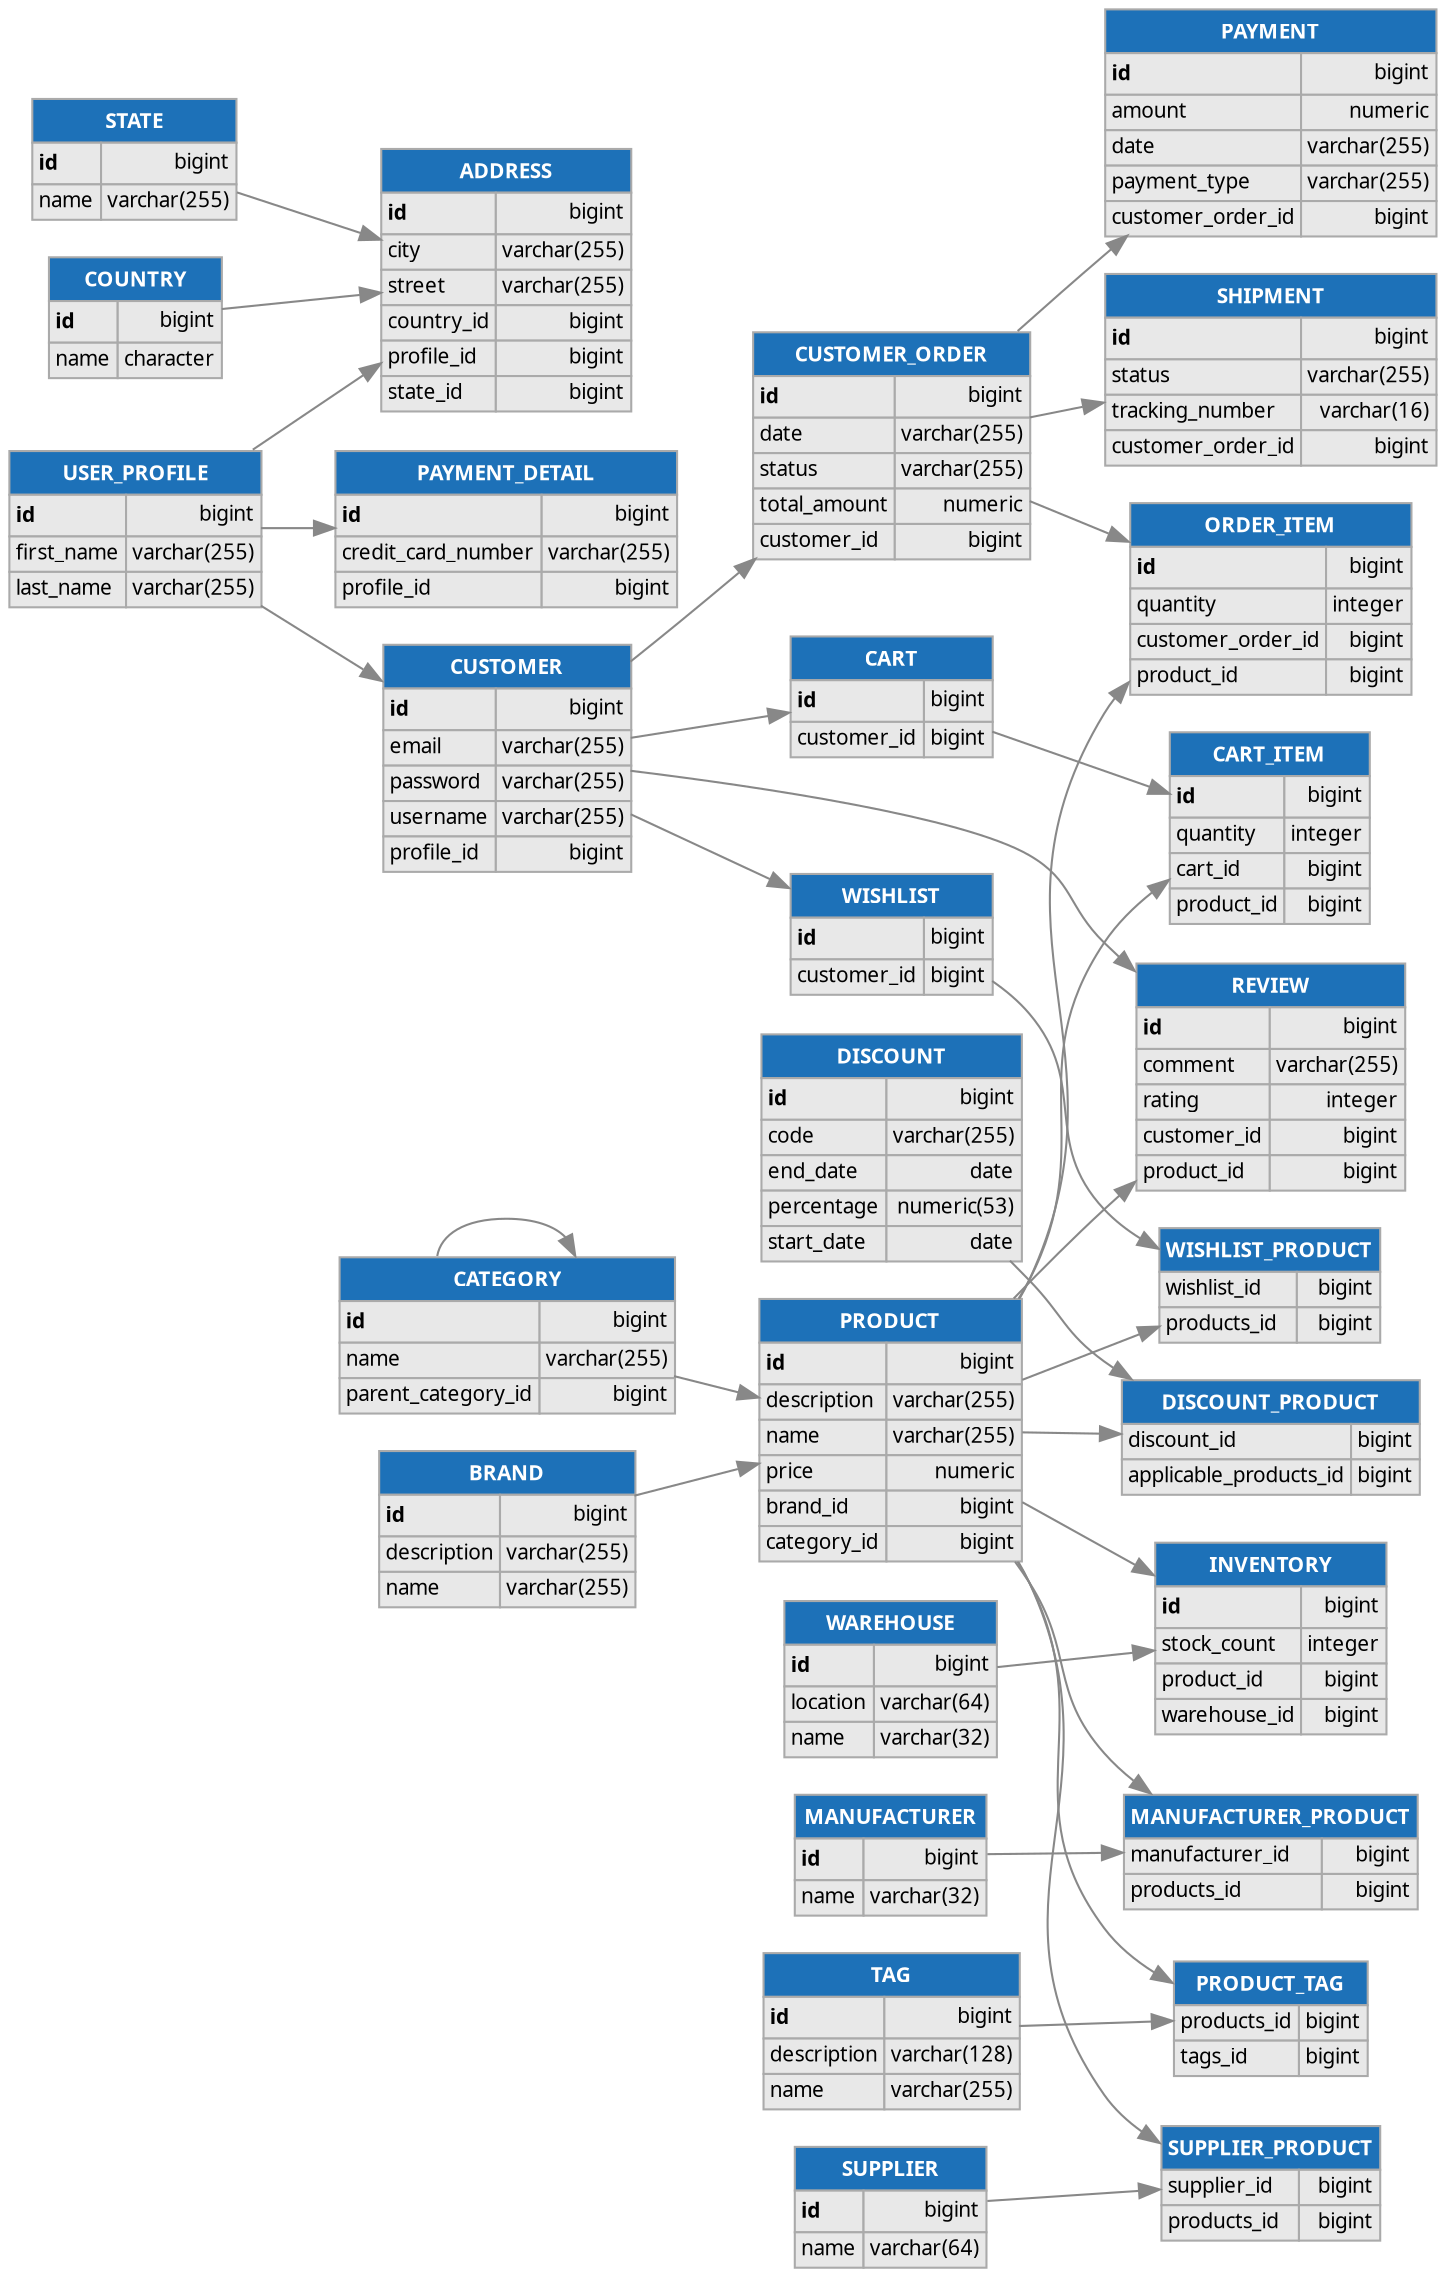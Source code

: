 digraph ERD {
graph[rankdir=LR, splines=true];
node [shape=record, fontsize=10, fontname="Verdana"];
edge [style=solid, color="#888888"];
"address" [shape=none, margin=0, label=<<table border="0" cellborder="1" cellspacing="0" cellpadding="2">
<tr><td height="21" valign="bottom" colspan="2" bgcolor="#1d71b8" color="#aaaaaa" fontname="Helvetica, sans-serif"><font color="white"><b>ADDRESS</b></font></td></tr>
<tr><td  valign="bottom" height="20" bgcolor="#e8e8e8" color="#aaaaaa" align="left"><b>id</b></td><td bgcolor="#e8e8e8"  color="#aaaaaa" align="right">bigint</td></tr>
<tr><td  bgcolor="#e8e8e8" color="#aaaaaa" align="left">city</td><td bgcolor="#e8e8e8"  color="#aaaaaa" align="right">varchar(255)</td></tr>
<tr><td  bgcolor="#e8e8e8" color="#aaaaaa" align="left">street</td><td bgcolor="#e8e8e8"  color="#aaaaaa" align="right">varchar(255)</td></tr>
<tr><td  bgcolor="#e8e8e8" color="#aaaaaa" align="left">country_id</td><td bgcolor="#e8e8e8"  color="#aaaaaa" align="right">bigint</td></tr>
<tr><td  bgcolor="#e8e8e8" color="#aaaaaa" align="left">profile_id</td><td bgcolor="#e8e8e8"  color="#aaaaaa" align="right">bigint</td></tr>
<tr><td  bgcolor="#e8e8e8" color="#aaaaaa" align="left">state_id</td><td bgcolor="#e8e8e8"  color="#aaaaaa" align="right">bigint</td></tr>
</table>>];
"brand" [shape=none, margin=0, label=<<table border="0" cellborder="1" cellspacing="0" cellpadding="2">
<tr><td height="21" valign="bottom" colspan="2" bgcolor="#1d71b8" color="#aaaaaa" fontname="Helvetica, sans-serif"><font color="white"><b>BRAND</b></font></td></tr>
<tr><td  valign="bottom" height="20" bgcolor="#e8e8e8" color="#aaaaaa" align="left"><b>id</b></td><td bgcolor="#e8e8e8"  color="#aaaaaa" align="right">bigint</td></tr>
<tr><td  bgcolor="#e8e8e8" color="#aaaaaa" align="left">description</td><td bgcolor="#e8e8e8"  color="#aaaaaa" align="right">varchar(255)</td></tr>
<tr><td  bgcolor="#e8e8e8" color="#aaaaaa" align="left">name</td><td bgcolor="#e8e8e8"  color="#aaaaaa" align="right">varchar(255)</td></tr>
</table>>];
"cart" [shape=none, margin=0, label=<<table border="0" cellborder="1" cellspacing="0" cellpadding="2">
<tr><td height="21" valign="bottom" colspan="2" bgcolor="#1d71b8" color="#aaaaaa" fontname="Helvetica, sans-serif"><font color="white"><b>CART</b></font></td></tr>
<tr><td  valign="bottom" height="20" bgcolor="#e8e8e8" color="#aaaaaa" align="left"><b>id</b></td><td bgcolor="#e8e8e8"  color="#aaaaaa" align="right">bigint</td></tr>
<tr><td  bgcolor="#e8e8e8" color="#aaaaaa" align="left">customer_id</td><td bgcolor="#e8e8e8"  color="#aaaaaa" align="right">bigint</td></tr>
</table>>];
"cart_item" [shape=none, margin=0, label=<<table border="0" cellborder="1" cellspacing="0" cellpadding="2">
<tr><td height="21" valign="bottom" colspan="2" bgcolor="#1d71b8" color="#aaaaaa" fontname="Helvetica, sans-serif"><font color="white"><b>CART_ITEM</b></font></td></tr>
<tr><td  valign="bottom" height="20" bgcolor="#e8e8e8" color="#aaaaaa" align="left"><b>id</b></td><td bgcolor="#e8e8e8"  color="#aaaaaa" align="right">bigint</td></tr>
<tr><td  bgcolor="#e8e8e8" color="#aaaaaa" align="left">quantity</td><td bgcolor="#e8e8e8"  color="#aaaaaa" align="right">integer</td></tr>
<tr><td  bgcolor="#e8e8e8" color="#aaaaaa" align="left">cart_id</td><td bgcolor="#e8e8e8"  color="#aaaaaa" align="right">bigint</td></tr>
<tr><td  bgcolor="#e8e8e8" color="#aaaaaa" align="left">product_id</td><td bgcolor="#e8e8e8"  color="#aaaaaa" align="right">bigint</td></tr>
</table>>];
"category" [shape=none, margin=0, label=<<table border="0" cellborder="1" cellspacing="0" cellpadding="2">
<tr><td height="21" valign="bottom" colspan="2" bgcolor="#1d71b8" color="#aaaaaa" fontname="Helvetica, sans-serif"><font color="white"><b>CATEGORY</b></font></td></tr>
<tr><td  valign="bottom" height="20" bgcolor="#e8e8e8" color="#aaaaaa" align="left"><b>id</b></td><td bgcolor="#e8e8e8"  color="#aaaaaa" align="right">bigint</td></tr>
<tr><td  bgcolor="#e8e8e8" color="#aaaaaa" align="left">name</td><td bgcolor="#e8e8e8"  color="#aaaaaa" align="right">varchar(255)</td></tr>
<tr><td  bgcolor="#e8e8e8" color="#aaaaaa" align="left">parent_category_id</td><td bgcolor="#e8e8e8"  color="#aaaaaa" align="right">bigint</td></tr>
</table>>];
"country" [shape=none, margin=0, label=<<table border="0" cellborder="1" cellspacing="0" cellpadding="2">
<tr><td height="21" valign="bottom" colspan="2" bgcolor="#1d71b8" color="#aaaaaa" fontname="Helvetica, sans-serif"><font color="white"><b>COUNTRY</b></font></td></tr>
<tr><td  valign="bottom" height="20" bgcolor="#e8e8e8" color="#aaaaaa" align="left"><b>id</b></td><td bgcolor="#e8e8e8"  color="#aaaaaa" align="right">bigint</td></tr>
<tr><td  bgcolor="#e8e8e8" color="#aaaaaa" align="left">name</td><td bgcolor="#e8e8e8"  color="#aaaaaa" align="right">character</td></tr>
</table>>];
"customer" [shape=none, margin=0, label=<<table border="0" cellborder="1" cellspacing="0" cellpadding="2">
<tr><td height="21" valign="bottom" colspan="2" bgcolor="#1d71b8" color="#aaaaaa" fontname="Helvetica, sans-serif"><font color="white"><b>CUSTOMER</b></font></td></tr>
<tr><td  valign="bottom" height="20" bgcolor="#e8e8e8" color="#aaaaaa" align="left"><b>id</b></td><td bgcolor="#e8e8e8"  color="#aaaaaa" align="right">bigint</td></tr>
<tr><td  bgcolor="#e8e8e8" color="#aaaaaa" align="left">email</td><td bgcolor="#e8e8e8"  color="#aaaaaa" align="right">varchar(255)</td></tr>
<tr><td  bgcolor="#e8e8e8" color="#aaaaaa" align="left">password</td><td bgcolor="#e8e8e8"  color="#aaaaaa" align="right">varchar(255)</td></tr>
<tr><td  bgcolor="#e8e8e8" color="#aaaaaa" align="left">username</td><td bgcolor="#e8e8e8"  color="#aaaaaa" align="right">varchar(255)</td></tr>
<tr><td  bgcolor="#e8e8e8" color="#aaaaaa" align="left">profile_id</td><td bgcolor="#e8e8e8"  color="#aaaaaa" align="right">bigint</td></tr>
</table>>];
"customer_order" [shape=none, margin=0, label=<<table border="0" cellborder="1" cellspacing="0" cellpadding="2">
<tr><td height="21" valign="bottom" colspan="2" bgcolor="#1d71b8" color="#aaaaaa" fontname="Helvetica, sans-serif"><font color="white"><b>CUSTOMER_ORDER</b></font></td></tr>
<tr><td  valign="bottom" height="20" bgcolor="#e8e8e8" color="#aaaaaa" align="left"><b>id</b></td><td bgcolor="#e8e8e8"  color="#aaaaaa" align="right">bigint</td></tr>
<tr><td  bgcolor="#e8e8e8" color="#aaaaaa" align="left">date</td><td bgcolor="#e8e8e8"  color="#aaaaaa" align="right">varchar(255)</td></tr>
<tr><td  bgcolor="#e8e8e8" color="#aaaaaa" align="left">status</td><td bgcolor="#e8e8e8"  color="#aaaaaa" align="right">varchar(255)</td></tr>
<tr><td  bgcolor="#e8e8e8" color="#aaaaaa" align="left">total_amount</td><td bgcolor="#e8e8e8"  color="#aaaaaa" align="right">numeric</td></tr>
<tr><td  bgcolor="#e8e8e8" color="#aaaaaa" align="left">customer_id</td><td bgcolor="#e8e8e8"  color="#aaaaaa" align="right">bigint</td></tr>
</table>>];
"discount" [shape=none, margin=0, label=<<table border="0" cellborder="1" cellspacing="0" cellpadding="2">
<tr><td height="21" valign="bottom" colspan="2" bgcolor="#1d71b8" color="#aaaaaa" fontname="Helvetica, sans-serif"><font color="white"><b>DISCOUNT</b></font></td></tr>
<tr><td  valign="bottom" height="20" bgcolor="#e8e8e8" color="#aaaaaa" align="left"><b>id</b></td><td bgcolor="#e8e8e8"  color="#aaaaaa" align="right">bigint</td></tr>
<tr><td  bgcolor="#e8e8e8" color="#aaaaaa" align="left">code</td><td bgcolor="#e8e8e8"  color="#aaaaaa" align="right">varchar(255)</td></tr>
<tr><td  bgcolor="#e8e8e8" color="#aaaaaa" align="left">end_date</td><td bgcolor="#e8e8e8"  color="#aaaaaa" align="right">date</td></tr>
<tr><td  bgcolor="#e8e8e8" color="#aaaaaa" align="left">percentage</td><td bgcolor="#e8e8e8"  color="#aaaaaa" align="right">numeric(53)</td></tr>
<tr><td  bgcolor="#e8e8e8" color="#aaaaaa" align="left">start_date</td><td bgcolor="#e8e8e8"  color="#aaaaaa" align="right">date</td></tr>
</table>>];
"discount_product" [shape=none, margin=0, label=<<table border="0" cellborder="1" cellspacing="0" cellpadding="2">
<tr><td height="21" valign="bottom" colspan="2" bgcolor="#1d71b8" color="#aaaaaa" fontname="Helvetica, sans-serif"><font color="white"><b>DISCOUNT_PRODUCT</b></font></td></tr>
<tr><td  bgcolor="#e8e8e8" color="#aaaaaa" align="left">discount_id</td><td bgcolor="#e8e8e8"  color="#aaaaaa" align="right">bigint</td></tr>
<tr><td  bgcolor="#e8e8e8" color="#aaaaaa" align="left">applicable_products_id</td><td bgcolor="#e8e8e8"  color="#aaaaaa" align="right">bigint</td></tr>
</table>>];
"inventory" [shape=none, margin=0, label=<<table border="0" cellborder="1" cellspacing="0" cellpadding="2">
<tr><td height="21" valign="bottom" colspan="2" bgcolor="#1d71b8" color="#aaaaaa" fontname="Helvetica, sans-serif"><font color="white"><b>INVENTORY</b></font></td></tr>
<tr><td  valign="bottom" height="20" bgcolor="#e8e8e8" color="#aaaaaa" align="left"><b>id</b></td><td bgcolor="#e8e8e8"  color="#aaaaaa" align="right">bigint</td></tr>
<tr><td  bgcolor="#e8e8e8" color="#aaaaaa" align="left">stock_count</td><td bgcolor="#e8e8e8"  color="#aaaaaa" align="right">integer</td></tr>
<tr><td  bgcolor="#e8e8e8" color="#aaaaaa" align="left">product_id</td><td bgcolor="#e8e8e8"  color="#aaaaaa" align="right">bigint</td></tr>
<tr><td  bgcolor="#e8e8e8" color="#aaaaaa" align="left">warehouse_id</td><td bgcolor="#e8e8e8"  color="#aaaaaa" align="right">bigint</td></tr>
</table>>];
"manufacturer" [shape=none, margin=0, label=<<table border="0" cellborder="1" cellspacing="0" cellpadding="2">
<tr><td height="21" valign="bottom" colspan="2" bgcolor="#1d71b8" color="#aaaaaa" fontname="Helvetica, sans-serif"><font color="white"><b>MANUFACTURER</b></font></td></tr>
<tr><td  valign="bottom" height="20" bgcolor="#e8e8e8" color="#aaaaaa" align="left"><b>id</b></td><td bgcolor="#e8e8e8"  color="#aaaaaa" align="right">bigint</td></tr>
<tr><td  bgcolor="#e8e8e8" color="#aaaaaa" align="left">name</td><td bgcolor="#e8e8e8"  color="#aaaaaa" align="right">varchar(32)</td></tr>
</table>>];
"manufacturer_product" [shape=none, margin=0, label=<<table border="0" cellborder="1" cellspacing="0" cellpadding="2">
<tr><td height="21" valign="bottom" colspan="2" bgcolor="#1d71b8" color="#aaaaaa" fontname="Helvetica, sans-serif"><font color="white"><b>MANUFACTURER_PRODUCT</b></font></td></tr>
<tr><td  bgcolor="#e8e8e8" color="#aaaaaa" align="left">manufacturer_id</td><td bgcolor="#e8e8e8"  color="#aaaaaa" align="right">bigint</td></tr>
<tr><td  bgcolor="#e8e8e8" color="#aaaaaa" align="left">products_id</td><td bgcolor="#e8e8e8"  color="#aaaaaa" align="right">bigint</td></tr>
</table>>];
"order_item" [shape=none, margin=0, label=<<table border="0" cellborder="1" cellspacing="0" cellpadding="2">
<tr><td height="21" valign="bottom" colspan="2" bgcolor="#1d71b8" color="#aaaaaa" fontname="Helvetica, sans-serif"><font color="white"><b>ORDER_ITEM</b></font></td></tr>
<tr><td  valign="bottom" height="20" bgcolor="#e8e8e8" color="#aaaaaa" align="left"><b>id</b></td><td bgcolor="#e8e8e8"  color="#aaaaaa" align="right">bigint</td></tr>
<tr><td  bgcolor="#e8e8e8" color="#aaaaaa" align="left">quantity</td><td bgcolor="#e8e8e8"  color="#aaaaaa" align="right">integer</td></tr>
<tr><td  bgcolor="#e8e8e8" color="#aaaaaa" align="left">customer_order_id</td><td bgcolor="#e8e8e8"  color="#aaaaaa" align="right">bigint</td></tr>
<tr><td  bgcolor="#e8e8e8" color="#aaaaaa" align="left">product_id</td><td bgcolor="#e8e8e8"  color="#aaaaaa" align="right">bigint</td></tr>
</table>>];
"payment" [shape=none, margin=0, label=<<table border="0" cellborder="1" cellspacing="0" cellpadding="2">
<tr><td height="21" valign="bottom" colspan="2" bgcolor="#1d71b8" color="#aaaaaa" fontname="Helvetica, sans-serif"><font color="white"><b>PAYMENT</b></font></td></tr>
<tr><td  valign="bottom" height="20" bgcolor="#e8e8e8" color="#aaaaaa" align="left"><b>id</b></td><td bgcolor="#e8e8e8"  color="#aaaaaa" align="right">bigint</td></tr>
<tr><td  bgcolor="#e8e8e8" color="#aaaaaa" align="left">amount</td><td bgcolor="#e8e8e8"  color="#aaaaaa" align="right">numeric</td></tr>
<tr><td  bgcolor="#e8e8e8" color="#aaaaaa" align="left">date</td><td bgcolor="#e8e8e8"  color="#aaaaaa" align="right">varchar(255)</td></tr>
<tr><td  bgcolor="#e8e8e8" color="#aaaaaa" align="left">payment_type</td><td bgcolor="#e8e8e8"  color="#aaaaaa" align="right">varchar(255)</td></tr>
<tr><td  bgcolor="#e8e8e8" color="#aaaaaa" align="left">customer_order_id</td><td bgcolor="#e8e8e8"  color="#aaaaaa" align="right">bigint</td></tr>
</table>>];
"payment_detail" [shape=none, margin=0, label=<<table border="0" cellborder="1" cellspacing="0" cellpadding="2">
<tr><td height="21" valign="bottom" colspan="2" bgcolor="#1d71b8" color="#aaaaaa" fontname="Helvetica, sans-serif"><font color="white"><b>PAYMENT_DETAIL</b></font></td></tr>
<tr><td  valign="bottom" height="20" bgcolor="#e8e8e8" color="#aaaaaa" align="left"><b>id</b></td><td bgcolor="#e8e8e8"  color="#aaaaaa" align="right">bigint</td></tr>
<tr><td  bgcolor="#e8e8e8" color="#aaaaaa" align="left">credit_card_number</td><td bgcolor="#e8e8e8"  color="#aaaaaa" align="right">varchar(255)</td></tr>
<tr><td  bgcolor="#e8e8e8" color="#aaaaaa" align="left">profile_id</td><td bgcolor="#e8e8e8"  color="#aaaaaa" align="right">bigint</td></tr>
</table>>];
"product" [shape=none, margin=0, label=<<table border="0" cellborder="1" cellspacing="0" cellpadding="2">
<tr><td height="21" valign="bottom" colspan="2" bgcolor="#1d71b8" color="#aaaaaa" fontname="Helvetica, sans-serif"><font color="white"><b>PRODUCT</b></font></td></tr>
<tr><td  valign="bottom" height="20" bgcolor="#e8e8e8" color="#aaaaaa" align="left"><b>id</b></td><td bgcolor="#e8e8e8"  color="#aaaaaa" align="right">bigint</td></tr>
<tr><td  bgcolor="#e8e8e8" color="#aaaaaa" align="left">description</td><td bgcolor="#e8e8e8"  color="#aaaaaa" align="right">varchar(255)</td></tr>
<tr><td  bgcolor="#e8e8e8" color="#aaaaaa" align="left">name</td><td bgcolor="#e8e8e8"  color="#aaaaaa" align="right">varchar(255)</td></tr>
<tr><td  bgcolor="#e8e8e8" color="#aaaaaa" align="left">price</td><td bgcolor="#e8e8e8"  color="#aaaaaa" align="right">numeric</td></tr>
<tr><td  bgcolor="#e8e8e8" color="#aaaaaa" align="left">brand_id</td><td bgcolor="#e8e8e8"  color="#aaaaaa" align="right">bigint</td></tr>
<tr><td  bgcolor="#e8e8e8" color="#aaaaaa" align="left">category_id</td><td bgcolor="#e8e8e8"  color="#aaaaaa" align="right">bigint</td></tr>
</table>>];
"product_tag" [shape=none, margin=0, label=<<table border="0" cellborder="1" cellspacing="0" cellpadding="2">
<tr><td height="21" valign="bottom" colspan="2" bgcolor="#1d71b8" color="#aaaaaa" fontname="Helvetica, sans-serif"><font color="white"><b>PRODUCT_TAG</b></font></td></tr>
<tr><td  bgcolor="#e8e8e8" color="#aaaaaa" align="left">products_id</td><td bgcolor="#e8e8e8"  color="#aaaaaa" align="right">bigint</td></tr>
<tr><td  bgcolor="#e8e8e8" color="#aaaaaa" align="left">tags_id</td><td bgcolor="#e8e8e8"  color="#aaaaaa" align="right">bigint</td></tr>
</table>>];
"review" [shape=none, margin=0, label=<<table border="0" cellborder="1" cellspacing="0" cellpadding="2">
<tr><td height="21" valign="bottom" colspan="2" bgcolor="#1d71b8" color="#aaaaaa" fontname="Helvetica, sans-serif"><font color="white"><b>REVIEW</b></font></td></tr>
<tr><td  valign="bottom" height="20" bgcolor="#e8e8e8" color="#aaaaaa" align="left"><b>id</b></td><td bgcolor="#e8e8e8"  color="#aaaaaa" align="right">bigint</td></tr>
<tr><td  bgcolor="#e8e8e8" color="#aaaaaa" align="left">comment</td><td bgcolor="#e8e8e8"  color="#aaaaaa" align="right">varchar(255)</td></tr>
<tr><td  bgcolor="#e8e8e8" color="#aaaaaa" align="left">rating</td><td bgcolor="#e8e8e8"  color="#aaaaaa" align="right">integer</td></tr>
<tr><td  bgcolor="#e8e8e8" color="#aaaaaa" align="left">customer_id</td><td bgcolor="#e8e8e8"  color="#aaaaaa" align="right">bigint</td></tr>
<tr><td  bgcolor="#e8e8e8" color="#aaaaaa" align="left">product_id</td><td bgcolor="#e8e8e8"  color="#aaaaaa" align="right">bigint</td></tr>
</table>>];
"shipment" [shape=none, margin=0, label=<<table border="0" cellborder="1" cellspacing="0" cellpadding="2">
<tr><td height="21" valign="bottom" colspan="2" bgcolor="#1d71b8" color="#aaaaaa" fontname="Helvetica, sans-serif"><font color="white"><b>SHIPMENT</b></font></td></tr>
<tr><td  valign="bottom" height="20" bgcolor="#e8e8e8" color="#aaaaaa" align="left"><b>id</b></td><td bgcolor="#e8e8e8"  color="#aaaaaa" align="right">bigint</td></tr>
<tr><td  bgcolor="#e8e8e8" color="#aaaaaa" align="left">status</td><td bgcolor="#e8e8e8"  color="#aaaaaa" align="right">varchar(255)</td></tr>
<tr><td  bgcolor="#e8e8e8" color="#aaaaaa" align="left">tracking_number</td><td bgcolor="#e8e8e8"  color="#aaaaaa" align="right">varchar(16)</td></tr>
<tr><td  bgcolor="#e8e8e8" color="#aaaaaa" align="left">customer_order_id</td><td bgcolor="#e8e8e8"  color="#aaaaaa" align="right">bigint</td></tr>
</table>>];
"state" [shape=none, margin=0, label=<<table border="0" cellborder="1" cellspacing="0" cellpadding="2">
<tr><td height="21" valign="bottom" colspan="2" bgcolor="#1d71b8" color="#aaaaaa" fontname="Helvetica, sans-serif"><font color="white"><b>STATE</b></font></td></tr>
<tr><td  valign="bottom" height="20" bgcolor="#e8e8e8" color="#aaaaaa" align="left"><b>id</b></td><td bgcolor="#e8e8e8"  color="#aaaaaa" align="right">bigint</td></tr>
<tr><td  bgcolor="#e8e8e8" color="#aaaaaa" align="left">name</td><td bgcolor="#e8e8e8"  color="#aaaaaa" align="right">varchar(255)</td></tr>
</table>>];
"supplier" [shape=none, margin=0, label=<<table border="0" cellborder="1" cellspacing="0" cellpadding="2">
<tr><td height="21" valign="bottom" colspan="2" bgcolor="#1d71b8" color="#aaaaaa" fontname="Helvetica, sans-serif"><font color="white"><b>SUPPLIER</b></font></td></tr>
<tr><td  valign="bottom" height="20" bgcolor="#e8e8e8" color="#aaaaaa" align="left"><b>id</b></td><td bgcolor="#e8e8e8"  color="#aaaaaa" align="right">bigint</td></tr>
<tr><td  bgcolor="#e8e8e8" color="#aaaaaa" align="left">name</td><td bgcolor="#e8e8e8"  color="#aaaaaa" align="right">varchar(64)</td></tr>
</table>>];
"supplier_product" [shape=none, margin=0, label=<<table border="0" cellborder="1" cellspacing="0" cellpadding="2">
<tr><td height="21" valign="bottom" colspan="2" bgcolor="#1d71b8" color="#aaaaaa" fontname="Helvetica, sans-serif"><font color="white"><b>SUPPLIER_PRODUCT</b></font></td></tr>
<tr><td  bgcolor="#e8e8e8" color="#aaaaaa" align="left">supplier_id</td><td bgcolor="#e8e8e8"  color="#aaaaaa" align="right">bigint</td></tr>
<tr><td  bgcolor="#e8e8e8" color="#aaaaaa" align="left">products_id</td><td bgcolor="#e8e8e8"  color="#aaaaaa" align="right">bigint</td></tr>
</table>>];
"tag" [shape=none, margin=0, label=<<table border="0" cellborder="1" cellspacing="0" cellpadding="2">
<tr><td height="21" valign="bottom" colspan="2" bgcolor="#1d71b8" color="#aaaaaa" fontname="Helvetica, sans-serif"><font color="white"><b>TAG</b></font></td></tr>
<tr><td  valign="bottom" height="20" bgcolor="#e8e8e8" color="#aaaaaa" align="left"><b>id</b></td><td bgcolor="#e8e8e8"  color="#aaaaaa" align="right">bigint</td></tr>
<tr><td  bgcolor="#e8e8e8" color="#aaaaaa" align="left">description</td><td bgcolor="#e8e8e8"  color="#aaaaaa" align="right">varchar(128)</td></tr>
<tr><td  bgcolor="#e8e8e8" color="#aaaaaa" align="left">name</td><td bgcolor="#e8e8e8"  color="#aaaaaa" align="right">varchar(255)</td></tr>
</table>>];
"user_profile" [shape=none, margin=0, label=<<table border="0" cellborder="1" cellspacing="0" cellpadding="2">
<tr><td height="21" valign="bottom" colspan="2" bgcolor="#1d71b8" color="#aaaaaa" fontname="Helvetica, sans-serif"><font color="white"><b>USER_PROFILE</b></font></td></tr>
<tr><td  valign="bottom" height="20" bgcolor="#e8e8e8" color="#aaaaaa" align="left"><b>id</b></td><td bgcolor="#e8e8e8"  color="#aaaaaa" align="right">bigint</td></tr>
<tr><td  bgcolor="#e8e8e8" color="#aaaaaa" align="left">first_name</td><td bgcolor="#e8e8e8"  color="#aaaaaa" align="right">varchar(255)</td></tr>
<tr><td  bgcolor="#e8e8e8" color="#aaaaaa" align="left">last_name</td><td bgcolor="#e8e8e8"  color="#aaaaaa" align="right">varchar(255)</td></tr>
</table>>];
"warehouse" [shape=none, margin=0, label=<<table border="0" cellborder="1" cellspacing="0" cellpadding="2">
<tr><td height="21" valign="bottom" colspan="2" bgcolor="#1d71b8" color="#aaaaaa" fontname="Helvetica, sans-serif"><font color="white"><b>WAREHOUSE</b></font></td></tr>
<tr><td  valign="bottom" height="20" bgcolor="#e8e8e8" color="#aaaaaa" align="left"><b>id</b></td><td bgcolor="#e8e8e8"  color="#aaaaaa" align="right">bigint</td></tr>
<tr><td  bgcolor="#e8e8e8" color="#aaaaaa" align="left">location</td><td bgcolor="#e8e8e8"  color="#aaaaaa" align="right">varchar(64)</td></tr>
<tr><td  bgcolor="#e8e8e8" color="#aaaaaa" align="left">name</td><td bgcolor="#e8e8e8"  color="#aaaaaa" align="right">varchar(32)</td></tr>
</table>>];
"wishlist" [shape=none, margin=0, label=<<table border="0" cellborder="1" cellspacing="0" cellpadding="2">
<tr><td height="21" valign="bottom" colspan="2" bgcolor="#1d71b8" color="#aaaaaa" fontname="Helvetica, sans-serif"><font color="white"><b>WISHLIST</b></font></td></tr>
<tr><td  valign="bottom" height="20" bgcolor="#e8e8e8" color="#aaaaaa" align="left"><b>id</b></td><td bgcolor="#e8e8e8"  color="#aaaaaa" align="right">bigint</td></tr>
<tr><td  bgcolor="#e8e8e8" color="#aaaaaa" align="left">customer_id</td><td bgcolor="#e8e8e8"  color="#aaaaaa" align="right">bigint</td></tr>
</table>>];
"wishlist_product" [shape=none, margin=0, label=<<table border="0" cellborder="1" cellspacing="0" cellpadding="2">
<tr><td height="21" valign="bottom" colspan="2" bgcolor="#1d71b8" color="#aaaaaa" fontname="Helvetica, sans-serif"><font color="white"><b>WISHLIST_PRODUCT</b></font></td></tr>
<tr><td  bgcolor="#e8e8e8" color="#aaaaaa" align="left">wishlist_id</td><td bgcolor="#e8e8e8"  color="#aaaaaa" align="right">bigint</td></tr>
<tr><td  bgcolor="#e8e8e8" color="#aaaaaa" align="left">products_id</td><td bgcolor="#e8e8e8"  color="#aaaaaa" align="right">bigint</td></tr>
</table>>];
"country" -> "address";
"state" -> "address";
"user_profile" -> "address";
"customer" -> "cart";
"cart" -> "cart_item";
"product" -> "cart_item";
"category" -> "category";
"user_profile" -> "customer";
"customer" -> "customer_order";
"discount" -> "discount_product";
"product" -> "discount_product";
"product" -> "inventory";
"warehouse" -> "inventory";
"manufacturer" -> "manufacturer_product";
"product" -> "manufacturer_product";
"customer_order" -> "order_item";
"product" -> "order_item";
"customer_order" -> "payment";
"user_profile" -> "payment_detail";
"brand" -> "product";
"category" -> "product";
"product" -> "product_tag";
"tag" -> "product_tag";
"customer" -> "review";
"product" -> "review";
"customer_order" -> "shipment";
"product" -> "supplier_product";
"supplier" -> "supplier_product";
"customer" -> "wishlist";
"product" -> "wishlist_product";
"wishlist" -> "wishlist_product";
}